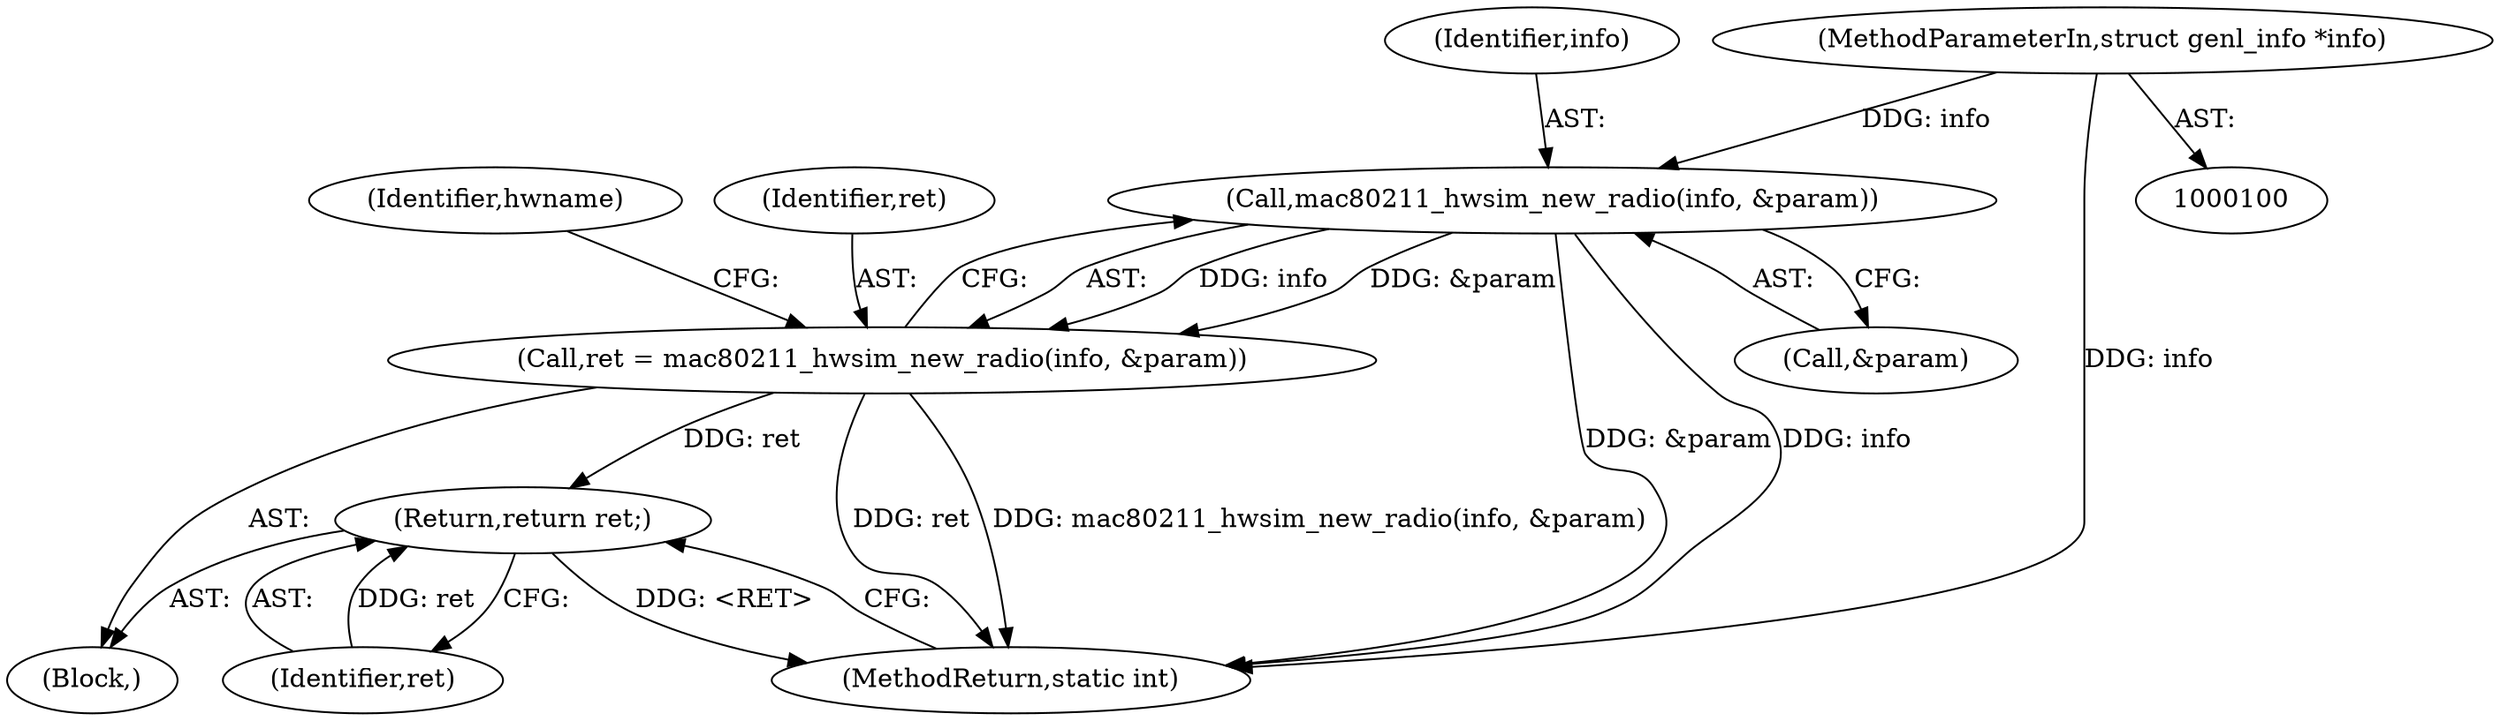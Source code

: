 digraph "0_linux_0ddcff49b672239dda94d70d0fcf50317a9f4b51@pointer" {
"1000102" [label="(MethodParameterIn,struct genl_info *info)"];
"1000281" [label="(Call,mac80211_hwsim_new_radio(info, &param))"];
"1000279" [label="(Call,ret = mac80211_hwsim_new_radio(info, &param))"];
"1000287" [label="(Return,return ret;)"];
"1000287" [label="(Return,return ret;)"];
"1000281" [label="(Call,mac80211_hwsim_new_radio(info, &param))"];
"1000102" [label="(MethodParameterIn,struct genl_info *info)"];
"1000282" [label="(Identifier,info)"];
"1000288" [label="(Identifier,ret)"];
"1000286" [label="(Identifier,hwname)"];
"1000280" [label="(Identifier,ret)"];
"1000279" [label="(Call,ret = mac80211_hwsim_new_radio(info, &param))"];
"1000289" [label="(MethodReturn,static int)"];
"1000283" [label="(Call,&param)"];
"1000103" [label="(Block,)"];
"1000102" -> "1000100"  [label="AST: "];
"1000102" -> "1000289"  [label="DDG: info"];
"1000102" -> "1000281"  [label="DDG: info"];
"1000281" -> "1000279"  [label="AST: "];
"1000281" -> "1000283"  [label="CFG: "];
"1000282" -> "1000281"  [label="AST: "];
"1000283" -> "1000281"  [label="AST: "];
"1000279" -> "1000281"  [label="CFG: "];
"1000281" -> "1000289"  [label="DDG: &param"];
"1000281" -> "1000289"  [label="DDG: info"];
"1000281" -> "1000279"  [label="DDG: info"];
"1000281" -> "1000279"  [label="DDG: &param"];
"1000279" -> "1000103"  [label="AST: "];
"1000280" -> "1000279"  [label="AST: "];
"1000286" -> "1000279"  [label="CFG: "];
"1000279" -> "1000289"  [label="DDG: ret"];
"1000279" -> "1000289"  [label="DDG: mac80211_hwsim_new_radio(info, &param)"];
"1000279" -> "1000287"  [label="DDG: ret"];
"1000287" -> "1000103"  [label="AST: "];
"1000287" -> "1000288"  [label="CFG: "];
"1000288" -> "1000287"  [label="AST: "];
"1000289" -> "1000287"  [label="CFG: "];
"1000287" -> "1000289"  [label="DDG: <RET>"];
"1000288" -> "1000287"  [label="DDG: ret"];
}
